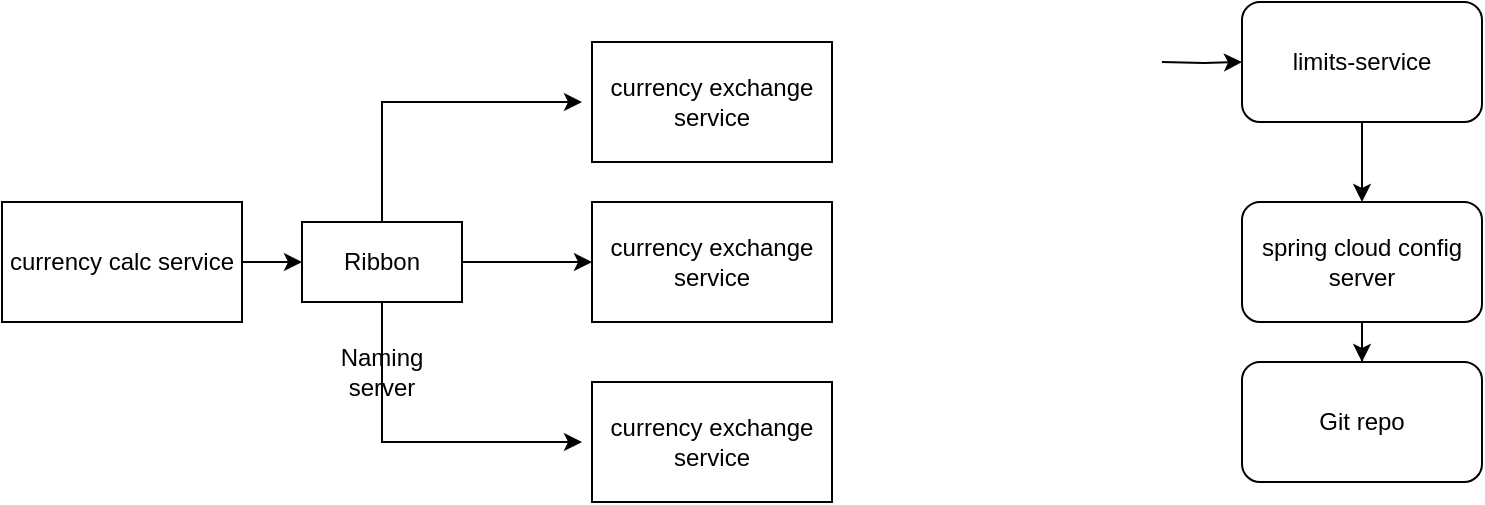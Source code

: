 <mxfile version="17.4.6" type="github">
  <diagram id="X2fJKKt7aarqbtWtg0Cp" name="Page-1">
    <mxGraphModel dx="868" dy="450" grid="1" gridSize="10" guides="1" tooltips="1" connect="1" arrows="1" fold="1" page="1" pageScale="1" pageWidth="850" pageHeight="1100" math="0" shadow="0">
      <root>
        <mxCell id="0" />
        <mxCell id="1" parent="0" />
        <mxCell id="hKdDYJP4mx2-etjvpNGC-3" value="" style="edgeStyle=orthogonalEdgeStyle;rounded=0;orthogonalLoop=1;jettySize=auto;html=1;" edge="1" parent="1" source="hKdDYJP4mx2-etjvpNGC-1" target="hKdDYJP4mx2-etjvpNGC-2">
          <mxGeometry relative="1" as="geometry" />
        </mxCell>
        <mxCell id="hKdDYJP4mx2-etjvpNGC-1" value="limits-service" style="rounded=1;whiteSpace=wrap;html=1;" vertex="1" parent="1">
          <mxGeometry x="630" y="90" width="120" height="60" as="geometry" />
        </mxCell>
        <mxCell id="hKdDYJP4mx2-etjvpNGC-5" value="" style="edgeStyle=orthogonalEdgeStyle;rounded=0;orthogonalLoop=1;jettySize=auto;html=1;" edge="1" parent="1" source="hKdDYJP4mx2-etjvpNGC-2" target="hKdDYJP4mx2-etjvpNGC-4">
          <mxGeometry relative="1" as="geometry" />
        </mxCell>
        <mxCell id="hKdDYJP4mx2-etjvpNGC-2" value="spring cloud config server" style="whiteSpace=wrap;html=1;rounded=1;" vertex="1" parent="1">
          <mxGeometry x="630" y="190" width="120" height="60" as="geometry" />
        </mxCell>
        <mxCell id="hKdDYJP4mx2-etjvpNGC-4" value="Git repo" style="whiteSpace=wrap;html=1;rounded=1;" vertex="1" parent="1">
          <mxGeometry x="630" y="270" width="120" height="60" as="geometry" />
        </mxCell>
        <mxCell id="hKdDYJP4mx2-etjvpNGC-13" value="" style="edgeStyle=orthogonalEdgeStyle;rounded=0;orthogonalLoop=1;jettySize=auto;html=1;" edge="1" parent="1" source="hKdDYJP4mx2-etjvpNGC-6" target="hKdDYJP4mx2-etjvpNGC-12">
          <mxGeometry relative="1" as="geometry" />
        </mxCell>
        <mxCell id="hKdDYJP4mx2-etjvpNGC-6" value="currency calc service" style="rounded=0;whiteSpace=wrap;html=1;" vertex="1" parent="1">
          <mxGeometry x="10" y="190" width="120" height="60" as="geometry" />
        </mxCell>
        <mxCell id="hKdDYJP4mx2-etjvpNGC-9" value="" style="edgeStyle=orthogonalEdgeStyle;rounded=0;orthogonalLoop=1;jettySize=auto;html=1;" edge="1" parent="1" target="hKdDYJP4mx2-etjvpNGC-1">
          <mxGeometry relative="1" as="geometry">
            <mxPoint x="590" y="120" as="sourcePoint" />
          </mxGeometry>
        </mxCell>
        <mxCell id="hKdDYJP4mx2-etjvpNGC-7" value="currency exchange service" style="whiteSpace=wrap;html=1;rounded=0;" vertex="1" parent="1">
          <mxGeometry x="305" y="190" width="120" height="60" as="geometry" />
        </mxCell>
        <mxCell id="hKdDYJP4mx2-etjvpNGC-10" value="currency exchange service" style="whiteSpace=wrap;html=1;rounded=0;" vertex="1" parent="1">
          <mxGeometry x="305" y="280" width="120" height="60" as="geometry" />
        </mxCell>
        <mxCell id="hKdDYJP4mx2-etjvpNGC-11" value="currency exchange service" style="whiteSpace=wrap;html=1;rounded=0;" vertex="1" parent="1">
          <mxGeometry x="305" y="110" width="120" height="60" as="geometry" />
        </mxCell>
        <mxCell id="hKdDYJP4mx2-etjvpNGC-15" value="" style="edgeStyle=orthogonalEdgeStyle;rounded=0;orthogonalLoop=1;jettySize=auto;html=1;" edge="1" parent="1" source="hKdDYJP4mx2-etjvpNGC-12" target="hKdDYJP4mx2-etjvpNGC-7">
          <mxGeometry relative="1" as="geometry" />
        </mxCell>
        <mxCell id="hKdDYJP4mx2-etjvpNGC-19" value="" style="edgeStyle=orthogonalEdgeStyle;rounded=0;orthogonalLoop=1;jettySize=auto;html=1;" edge="1" parent="1" source="hKdDYJP4mx2-etjvpNGC-12">
          <mxGeometry relative="1" as="geometry">
            <mxPoint x="300" y="140" as="targetPoint" />
            <Array as="points">
              <mxPoint x="200" y="140" />
            </Array>
          </mxGeometry>
        </mxCell>
        <mxCell id="hKdDYJP4mx2-etjvpNGC-20" style="edgeStyle=orthogonalEdgeStyle;rounded=0;orthogonalLoop=1;jettySize=auto;html=1;" edge="1" parent="1" source="hKdDYJP4mx2-etjvpNGC-12">
          <mxGeometry relative="1" as="geometry">
            <mxPoint x="300" y="310" as="targetPoint" />
            <Array as="points">
              <mxPoint x="200" y="310" />
            </Array>
          </mxGeometry>
        </mxCell>
        <mxCell id="hKdDYJP4mx2-etjvpNGC-12" value="Ribbon" style="whiteSpace=wrap;html=1;rounded=0;" vertex="1" parent="1">
          <mxGeometry x="160" y="200" width="80" height="40" as="geometry" />
        </mxCell>
        <mxCell id="hKdDYJP4mx2-etjvpNGC-14" value="Naming server" style="text;html=1;strokeColor=none;fillColor=none;align=center;verticalAlign=middle;whiteSpace=wrap;rounded=0;" vertex="1" parent="1">
          <mxGeometry x="170" y="260" width="60" height="30" as="geometry" />
        </mxCell>
      </root>
    </mxGraphModel>
  </diagram>
</mxfile>
